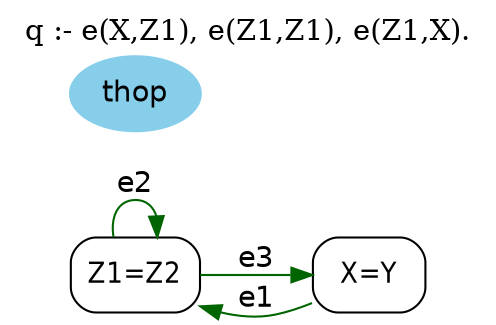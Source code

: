 digraph G {
	graph [bb="0,0,196,148.6",
		label="q :- e(X,Z1), e(Z1,Z1), e(Z1,X).",
		labelloc=t,
		lheight=0.21,
		lp="98,137.1",
		lwidth=2.50,
		rankdir=LR
	];
	node [label="\N"];
	Z1	 [fontname="Helvetica-Narrow",
		height=0.5,
		label="Z1=Z2",
		pos="45,20.6",
		shape=box,
		style=rounded,
		width=0.79167];
	Z1 -> Z1	 [color=darkgreen,
		fontname=helvetica,
		label=e2,
		lp="45,64.1",
		pos="e,54.769,38.753 35.231,38.753 33.728,48.139 36.984,56.6 45,56.6 49.885,56.6 53.002,53.459 54.352,48.88"];
	X	 [fontname="Helvetica-Narrow",
		height=0.5,
		label="X=Y",
		pos="152.6,20.6",
		shape=box,
		style=rounded,
		width=0.75];
	Z1 -> X	 [color=darkgreen,
		fontname=helvetica,
		label=e3,
		lp="99.597,28.1",
		pos="e,125.4,20.6 73.552,20.6 86.352,20.6 101.62,20.6 115.3,20.6"];
	X -> Z1	 [color=darkgreen,
		fontname=helvetica,
		label=e1,
		lp="99.597,9.1004",
		pos="e,73.691,5.6359 125.55,7.1416 119.76,4.845 113.58,2.812 107.6,1.6004 99.692,0 91.356,0.74962 83.436,2.6686"];
	thop	 [color=skyblue,
		fillcolor=skyblue,
		fontname=helvetica,
		height=0.5,
		pos="45,107.6",
		shape=oval,
		style="filled,rounded",
		width=0.79437];
}
